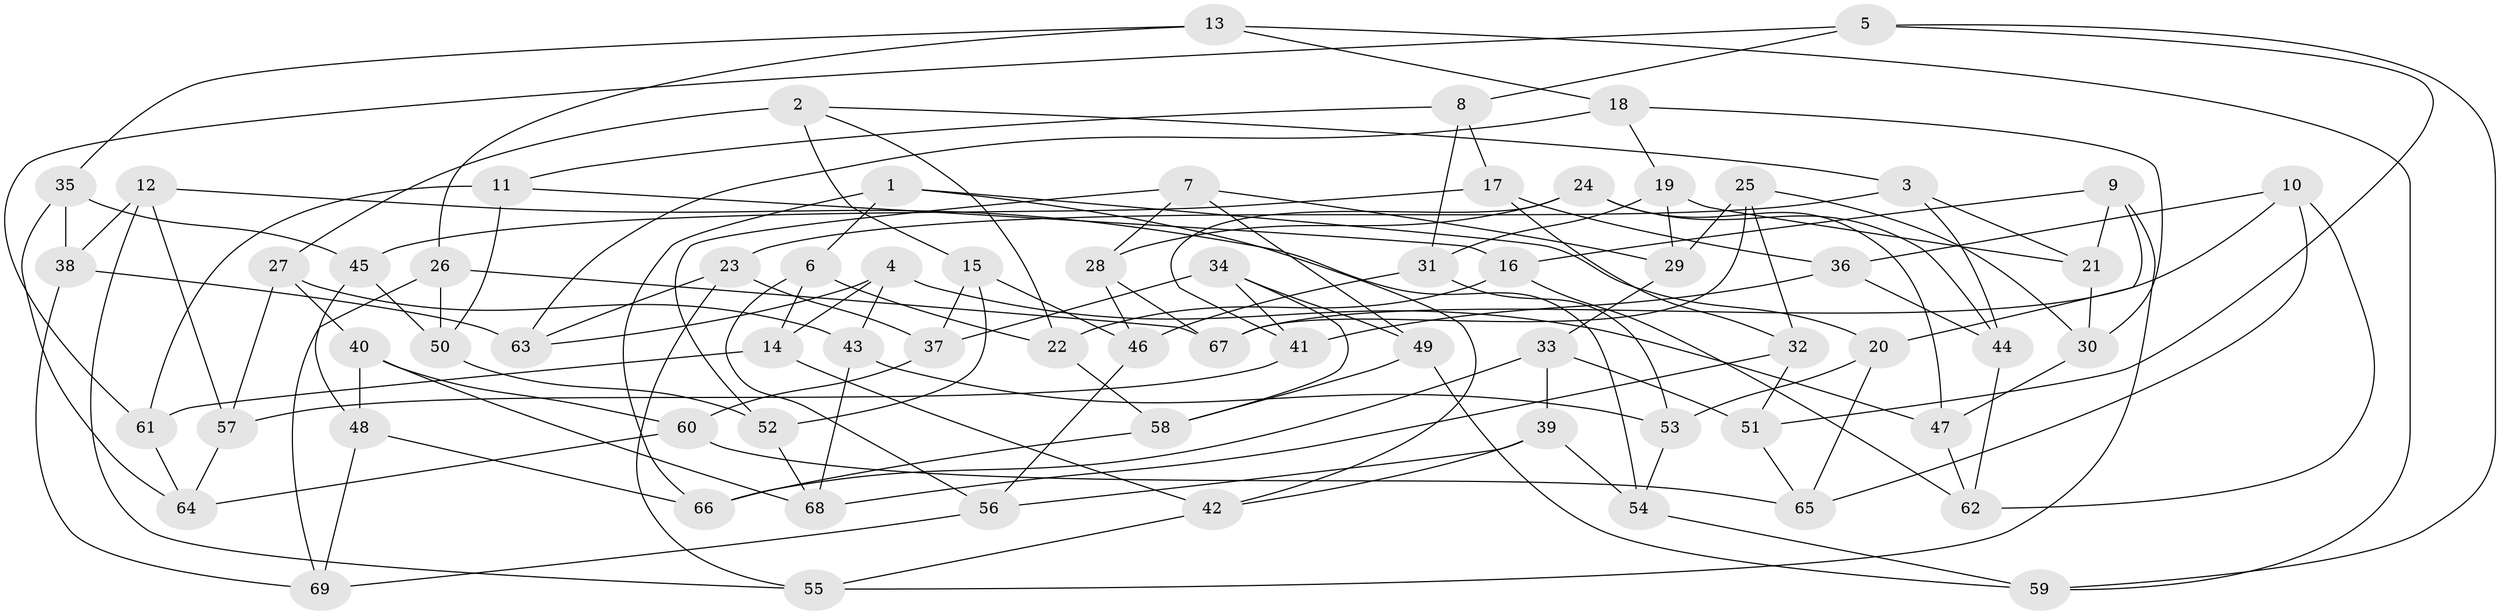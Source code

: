 // Generated by graph-tools (version 1.1) at 2025/50/03/09/25 03:50:50]
// undirected, 69 vertices, 138 edges
graph export_dot {
graph [start="1"]
  node [color=gray90,style=filled];
  1;
  2;
  3;
  4;
  5;
  6;
  7;
  8;
  9;
  10;
  11;
  12;
  13;
  14;
  15;
  16;
  17;
  18;
  19;
  20;
  21;
  22;
  23;
  24;
  25;
  26;
  27;
  28;
  29;
  30;
  31;
  32;
  33;
  34;
  35;
  36;
  37;
  38;
  39;
  40;
  41;
  42;
  43;
  44;
  45;
  46;
  47;
  48;
  49;
  50;
  51;
  52;
  53;
  54;
  55;
  56;
  57;
  58;
  59;
  60;
  61;
  62;
  63;
  64;
  65;
  66;
  67;
  68;
  69;
  1 -- 6;
  1 -- 20;
  1 -- 66;
  1 -- 42;
  2 -- 15;
  2 -- 3;
  2 -- 22;
  2 -- 27;
  3 -- 21;
  3 -- 44;
  3 -- 23;
  4 -- 63;
  4 -- 14;
  4 -- 43;
  4 -- 47;
  5 -- 51;
  5 -- 59;
  5 -- 61;
  5 -- 8;
  6 -- 22;
  6 -- 14;
  6 -- 56;
  7 -- 29;
  7 -- 28;
  7 -- 49;
  7 -- 52;
  8 -- 31;
  8 -- 11;
  8 -- 17;
  9 -- 21;
  9 -- 16;
  9 -- 20;
  9 -- 55;
  10 -- 65;
  10 -- 62;
  10 -- 67;
  10 -- 36;
  11 -- 61;
  11 -- 16;
  11 -- 50;
  12 -- 57;
  12 -- 54;
  12 -- 38;
  12 -- 55;
  13 -- 18;
  13 -- 26;
  13 -- 59;
  13 -- 35;
  14 -- 42;
  14 -- 61;
  15 -- 46;
  15 -- 52;
  15 -- 37;
  16 -- 62;
  16 -- 22;
  17 -- 45;
  17 -- 32;
  17 -- 36;
  18 -- 30;
  18 -- 19;
  18 -- 63;
  19 -- 31;
  19 -- 29;
  19 -- 21;
  20 -- 53;
  20 -- 65;
  21 -- 30;
  22 -- 58;
  23 -- 37;
  23 -- 63;
  23 -- 55;
  24 -- 44;
  24 -- 47;
  24 -- 28;
  24 -- 41;
  25 -- 67;
  25 -- 30;
  25 -- 29;
  25 -- 32;
  26 -- 50;
  26 -- 69;
  26 -- 67;
  27 -- 57;
  27 -- 43;
  27 -- 40;
  28 -- 67;
  28 -- 46;
  29 -- 33;
  30 -- 47;
  31 -- 46;
  31 -- 53;
  32 -- 51;
  32 -- 68;
  33 -- 66;
  33 -- 51;
  33 -- 39;
  34 -- 49;
  34 -- 41;
  34 -- 37;
  34 -- 58;
  35 -- 45;
  35 -- 38;
  35 -- 64;
  36 -- 41;
  36 -- 44;
  37 -- 60;
  38 -- 63;
  38 -- 69;
  39 -- 54;
  39 -- 56;
  39 -- 42;
  40 -- 48;
  40 -- 68;
  40 -- 60;
  41 -- 57;
  42 -- 55;
  43 -- 68;
  43 -- 53;
  44 -- 62;
  45 -- 48;
  45 -- 50;
  46 -- 56;
  47 -- 62;
  48 -- 66;
  48 -- 69;
  49 -- 59;
  49 -- 58;
  50 -- 52;
  51 -- 65;
  52 -- 68;
  53 -- 54;
  54 -- 59;
  56 -- 69;
  57 -- 64;
  58 -- 66;
  60 -- 65;
  60 -- 64;
  61 -- 64;
}
